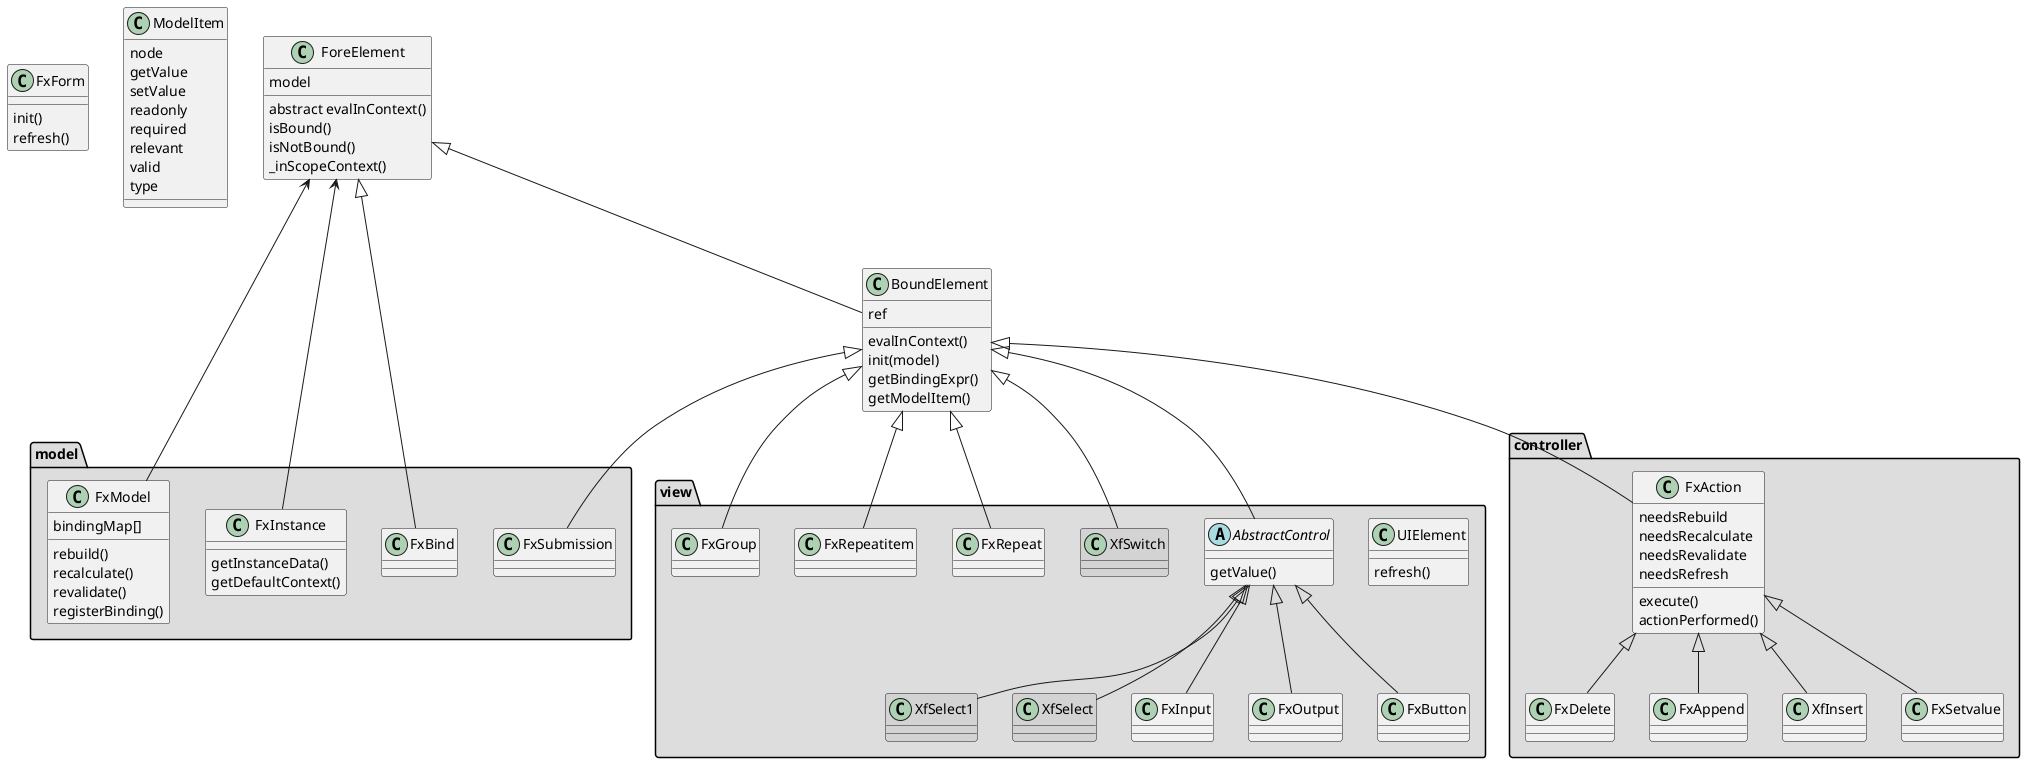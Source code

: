 @startuml
class FxForm {
    init()
    refresh()
}
class ModelItem{
    node
    getValue
    setValue
    readonly
    required
    relevant
    valid
    type
}
class ForeElement{
    model
    abstract evalInContext()
    isBound()
    isNotBound()
    _inScopeContext()
}

class BoundElement{
    ref
    evalInContext()
    init(model)
    getBindingExpr()
    getModelItem()

}

ForeElement <|-- BoundElement


package "model" #DDDDDD {
    class FxModel{
        bindingMap[]
        rebuild()
        recalculate()
        revalidate()
        registerBinding()
    }
    ForeElement <-- FxModel
    class FxInstance{
        getInstanceData()
        getDefaultContext()
    }
    ForeElement <-- FxInstance
    class FxBind
    class FxSubmission
}



package "view" #DDDDDD{
    class UIElement{
        refresh()
    }
    abstract class AbstractControl{
        getValue()
    }
    class XfSwitch #lightgrey
    class XfSelect1 #lightgrey
    class XfSelect #lightgrey
    BoundElement <|-- AbstractControl
    AbstractControl <|-- FxInput
    AbstractControl <|-- FxOutput
    AbstractControl <|-- FxButton
    BoundElement <|-- FxRepeat
    BoundElement <|-- FxRepeatitem
    BoundElement <|-- FxGroup
    BoundElement <|-- XfSwitch
    AbstractControl <|-- XfSelect
    AbstractControl <|-- XfSelect1
}

package "controller" #DDDDDD{
    class FxAction{
        needsRebuild
        needsRecalculate
        needsRevalidate
        needsRefresh
        execute()
        actionPerformed()
    }
    FxAction <|-- FxDelete
    FxAction <|-- FxAppend
    FxAction <|-- XfInsert
    FxAction <|-- FxSetvalue

}



BoundElement <|-- FxAction
ForeElement <|-- FxBind
BoundElement <|-- FxSubmission



@enduml

